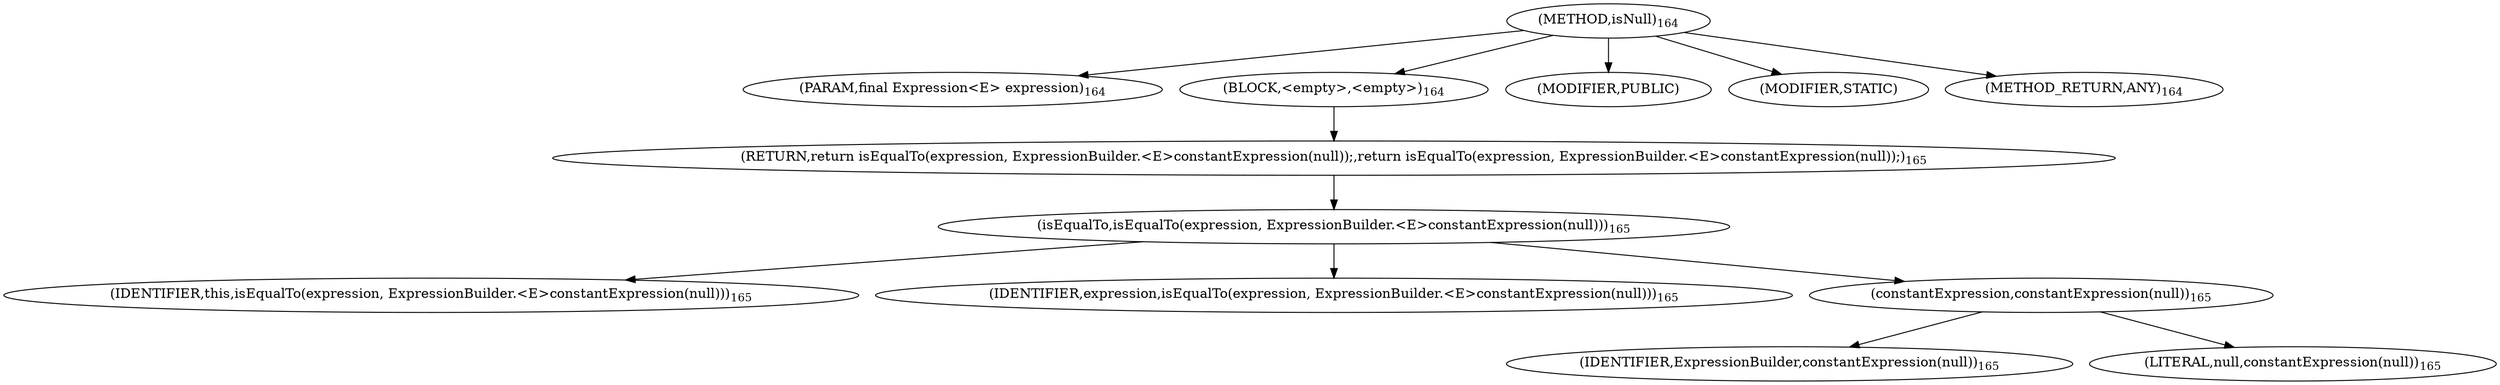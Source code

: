 digraph "isNull" {  
"182" [label = <(METHOD,isNull)<SUB>164</SUB>> ]
"183" [label = <(PARAM,final Expression&lt;E&gt; expression)<SUB>164</SUB>> ]
"184" [label = <(BLOCK,&lt;empty&gt;,&lt;empty&gt;)<SUB>164</SUB>> ]
"185" [label = <(RETURN,return isEqualTo(expression, ExpressionBuilder.&lt;E&gt;constantExpression(null));,return isEqualTo(expression, ExpressionBuilder.&lt;E&gt;constantExpression(null));)<SUB>165</SUB>> ]
"186" [label = <(isEqualTo,isEqualTo(expression, ExpressionBuilder.&lt;E&gt;constantExpression(null)))<SUB>165</SUB>> ]
"187" [label = <(IDENTIFIER,this,isEqualTo(expression, ExpressionBuilder.&lt;E&gt;constantExpression(null)))<SUB>165</SUB>> ]
"188" [label = <(IDENTIFIER,expression,isEqualTo(expression, ExpressionBuilder.&lt;E&gt;constantExpression(null)))<SUB>165</SUB>> ]
"189" [label = <(constantExpression,constantExpression(null))<SUB>165</SUB>> ]
"190" [label = <(IDENTIFIER,ExpressionBuilder,constantExpression(null))<SUB>165</SUB>> ]
"191" [label = <(LITERAL,null,constantExpression(null))<SUB>165</SUB>> ]
"192" [label = <(MODIFIER,PUBLIC)> ]
"193" [label = <(MODIFIER,STATIC)> ]
"194" [label = <(METHOD_RETURN,ANY)<SUB>164</SUB>> ]
  "182" -> "183" 
  "182" -> "184" 
  "182" -> "192" 
  "182" -> "193" 
  "182" -> "194" 
  "184" -> "185" 
  "185" -> "186" 
  "186" -> "187" 
  "186" -> "188" 
  "186" -> "189" 
  "189" -> "190" 
  "189" -> "191" 
}
